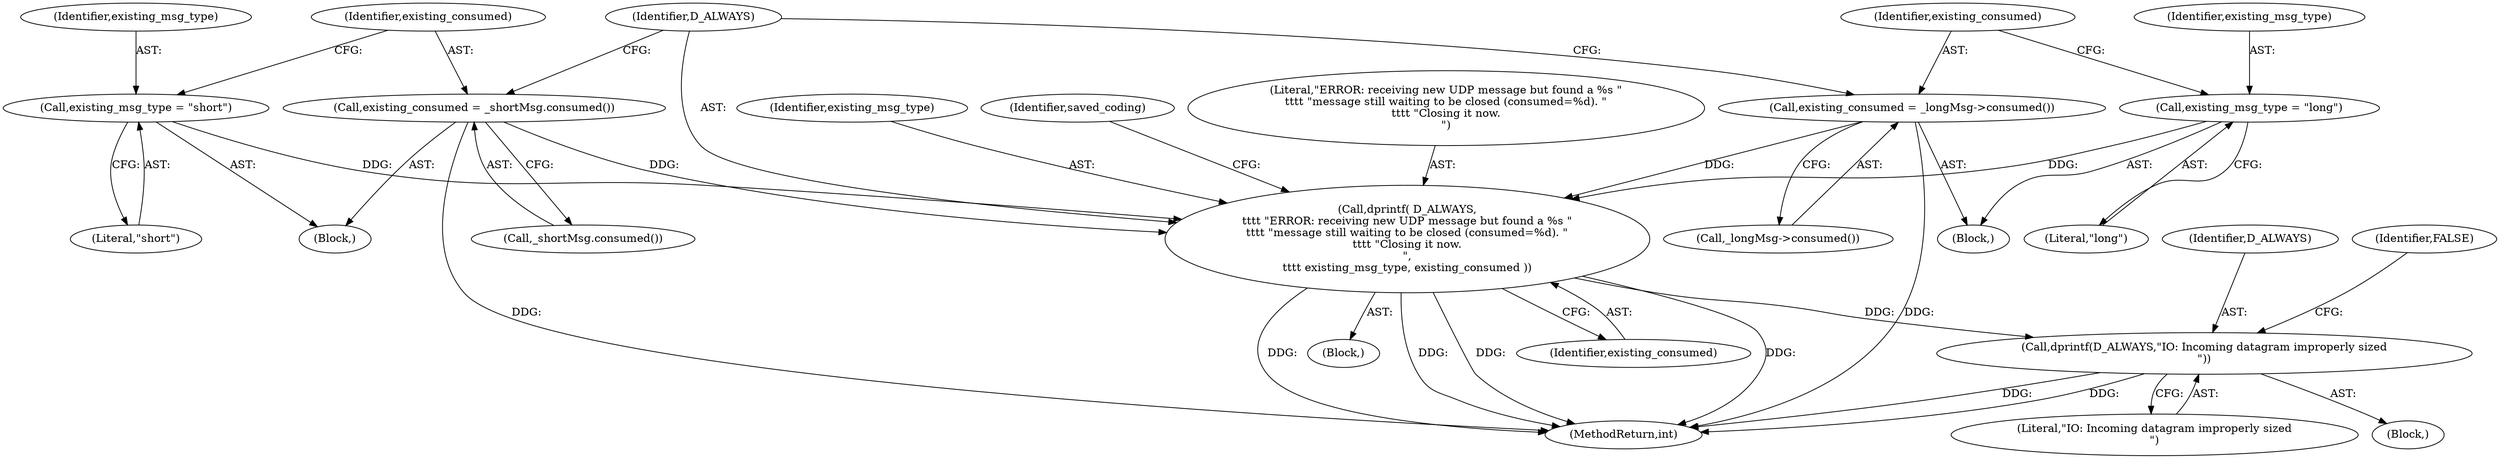 digraph "0_htcondor_5e5571d1a431eb3c61977b6dd6ec90186ef79867_2@pointer" {
"1000146" [label="(Call,dprintf( D_ALWAYS,\n\t\t\t\t \"ERROR: receiving new UDP message but found a %s \"\n\t\t\t\t \"message still waiting to be closed (consumed=%d). \"\n\t\t\t\t \"Closing it now.\n\",\n\t\t\t\t existing_msg_type, existing_consumed ))"];
"1000140" [label="(Call,existing_msg_type = \"short\")"];
"1000132" [label="(Call,existing_msg_type = \"long\")"];
"1000143" [label="(Call,existing_consumed = _shortMsg.consumed())"];
"1000135" [label="(Call,existing_consumed = _longMsg->consumed())"];
"1000217" [label="(Call,dprintf(D_ALWAYS,\"IO: Incoming datagram improperly sized\n\"))"];
"1000135" [label="(Call,existing_consumed = _longMsg->consumed())"];
"1000142" [label="(Literal,\"short\")"];
"1000148" [label="(Literal,\"ERROR: receiving new UDP message but found a %s \"\n\t\t\t\t \"message still waiting to be closed (consumed=%d). \"\n\t\t\t\t \"Closing it now.\n\")"];
"1000217" [label="(Call,dprintf(D_ALWAYS,\"IO: Incoming datagram improperly sized\n\"))"];
"1000149" [label="(Identifier,existing_msg_type)"];
"1000216" [label="(Block,)"];
"1000139" [label="(Block,)"];
"1000218" [label="(Identifier,D_ALWAYS)"];
"1000140" [label="(Call,existing_msg_type = \"short\")"];
"1000145" [label="(Call,_shortMsg.consumed())"];
"1000219" [label="(Literal,\"IO: Incoming datagram improperly sized\n\")"];
"1000131" [label="(Block,)"];
"1000153" [label="(Identifier,saved_coding)"];
"1000144" [label="(Identifier,existing_consumed)"];
"1000143" [label="(Call,existing_consumed = _shortMsg.consumed())"];
"1000150" [label="(Identifier,existing_consumed)"];
"1000137" [label="(Call,_longMsg->consumed())"];
"1000132" [label="(Call,existing_msg_type = \"long\")"];
"1000221" [label="(Identifier,FALSE)"];
"1000146" [label="(Call,dprintf( D_ALWAYS,\n\t\t\t\t \"ERROR: receiving new UDP message but found a %s \"\n\t\t\t\t \"message still waiting to be closed (consumed=%d). \"\n\t\t\t\t \"Closing it now.\n\",\n\t\t\t\t existing_msg_type, existing_consumed ))"];
"1000141" [label="(Identifier,existing_msg_type)"];
"1000133" [label="(Identifier,existing_msg_type)"];
"1000490" [label="(MethodReturn,int)"];
"1000136" [label="(Identifier,existing_consumed)"];
"1000147" [label="(Identifier,D_ALWAYS)"];
"1000126" [label="(Block,)"];
"1000134" [label="(Literal,\"long\")"];
"1000146" -> "1000126"  [label="AST: "];
"1000146" -> "1000150"  [label="CFG: "];
"1000147" -> "1000146"  [label="AST: "];
"1000148" -> "1000146"  [label="AST: "];
"1000149" -> "1000146"  [label="AST: "];
"1000150" -> "1000146"  [label="AST: "];
"1000153" -> "1000146"  [label="CFG: "];
"1000146" -> "1000490"  [label="DDG: "];
"1000146" -> "1000490"  [label="DDG: "];
"1000146" -> "1000490"  [label="DDG: "];
"1000146" -> "1000490"  [label="DDG: "];
"1000140" -> "1000146"  [label="DDG: "];
"1000132" -> "1000146"  [label="DDG: "];
"1000143" -> "1000146"  [label="DDG: "];
"1000135" -> "1000146"  [label="DDG: "];
"1000146" -> "1000217"  [label="DDG: "];
"1000140" -> "1000139"  [label="AST: "];
"1000140" -> "1000142"  [label="CFG: "];
"1000141" -> "1000140"  [label="AST: "];
"1000142" -> "1000140"  [label="AST: "];
"1000144" -> "1000140"  [label="CFG: "];
"1000132" -> "1000131"  [label="AST: "];
"1000132" -> "1000134"  [label="CFG: "];
"1000133" -> "1000132"  [label="AST: "];
"1000134" -> "1000132"  [label="AST: "];
"1000136" -> "1000132"  [label="CFG: "];
"1000143" -> "1000139"  [label="AST: "];
"1000143" -> "1000145"  [label="CFG: "];
"1000144" -> "1000143"  [label="AST: "];
"1000145" -> "1000143"  [label="AST: "];
"1000147" -> "1000143"  [label="CFG: "];
"1000143" -> "1000490"  [label="DDG: "];
"1000135" -> "1000131"  [label="AST: "];
"1000135" -> "1000137"  [label="CFG: "];
"1000136" -> "1000135"  [label="AST: "];
"1000137" -> "1000135"  [label="AST: "];
"1000147" -> "1000135"  [label="CFG: "];
"1000135" -> "1000490"  [label="DDG: "];
"1000217" -> "1000216"  [label="AST: "];
"1000217" -> "1000219"  [label="CFG: "];
"1000218" -> "1000217"  [label="AST: "];
"1000219" -> "1000217"  [label="AST: "];
"1000221" -> "1000217"  [label="CFG: "];
"1000217" -> "1000490"  [label="DDG: "];
"1000217" -> "1000490"  [label="DDG: "];
}
